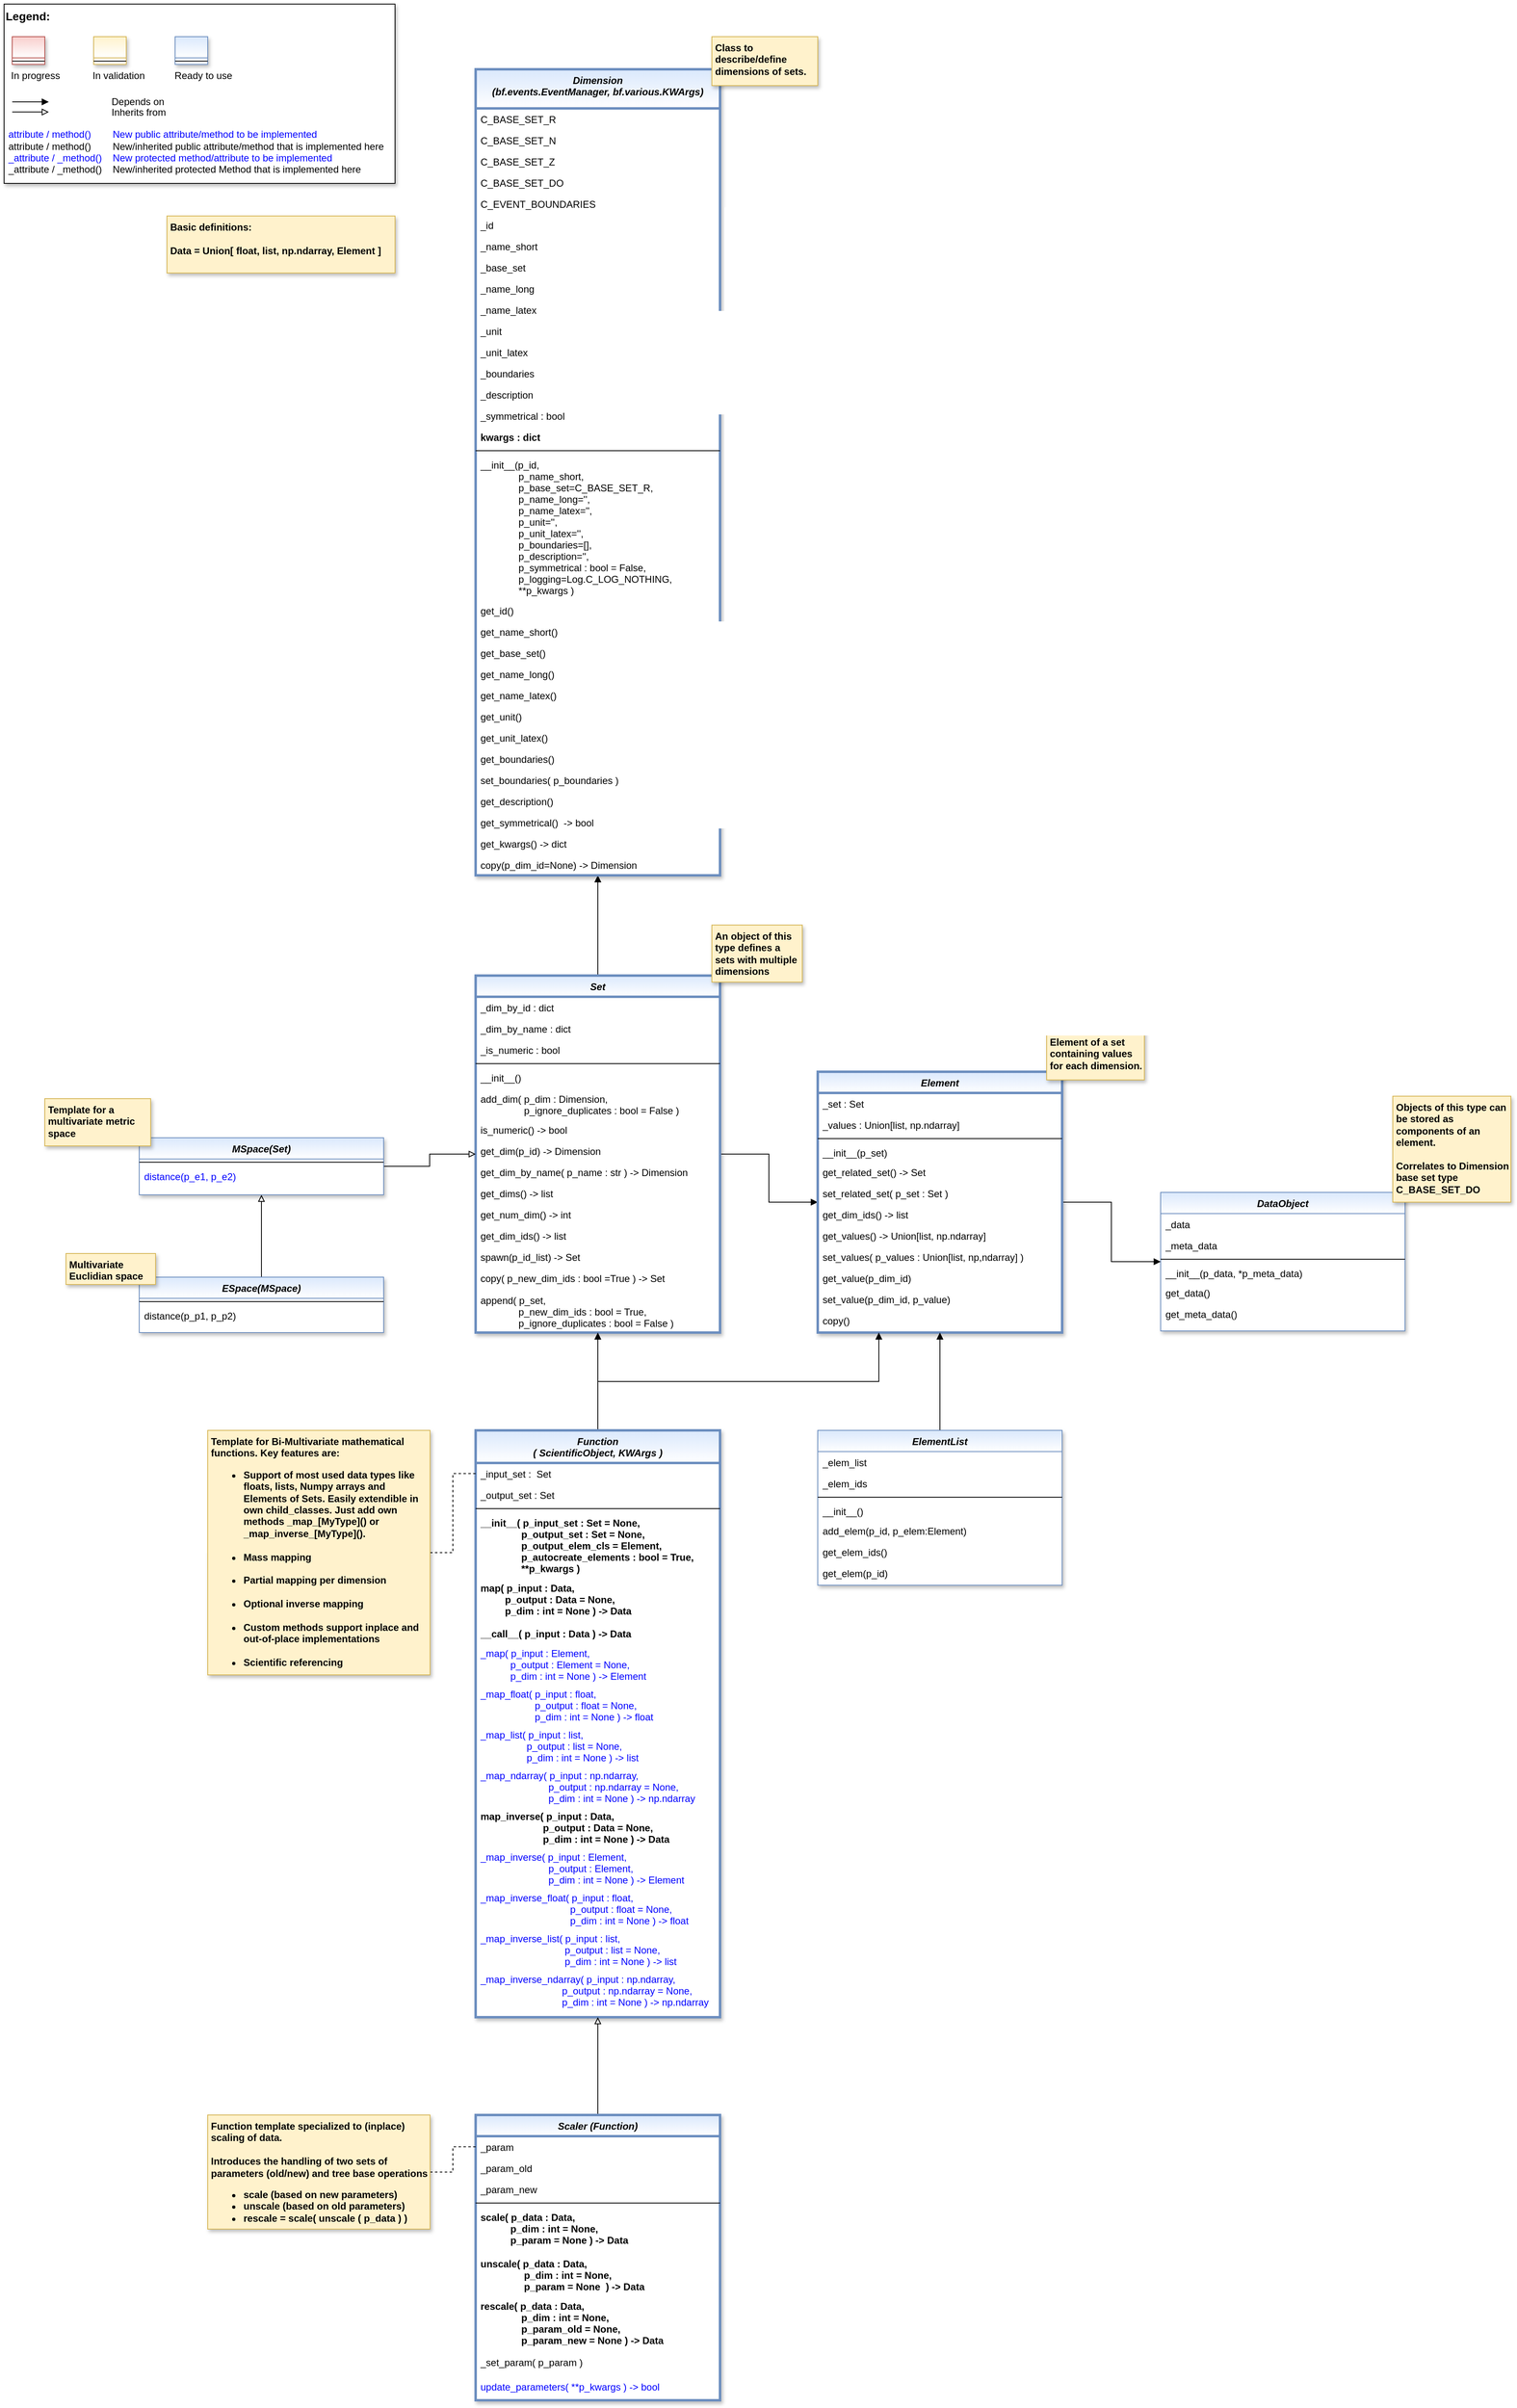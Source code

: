 <mxfile version="26.2.2">
  <diagram id="C5RBs43oDa-KdzZeNtuy" name="Page-1">
    <mxGraphModel dx="2878" dy="5914" grid="1" gridSize="10" guides="1" tooltips="1" connect="1" arrows="1" fold="1" page="1" pageScale="1" pageWidth="1654" pageHeight="2336" math="0" shadow="0">
      <root>
        <mxCell id="WIyWlLk6GJQsqaUBKTNV-0" />
        <mxCell id="WIyWlLk6GJQsqaUBKTNV-1" parent="WIyWlLk6GJQsqaUBKTNV-0" />
        <mxCell id="z0QvJ6B_BdvuQfe3Sqzu-27" style="edgeStyle=orthogonalEdgeStyle;rounded=0;orthogonalLoop=1;jettySize=auto;html=1;entryX=0.5;entryY=1;entryDx=0;entryDy=0;endArrow=block;endFill=1;" parent="WIyWlLk6GJQsqaUBKTNV-1" source="z0QvJ6B_BdvuQfe3Sqzu-0" target="z0QvJ6B_BdvuQfe3Sqzu-7" edge="1">
          <mxGeometry relative="1" as="geometry" />
        </mxCell>
        <mxCell id="zgArxeGTixUVR4gSQhhW-4" style="edgeStyle=orthogonalEdgeStyle;rounded=0;orthogonalLoop=1;jettySize=auto;html=1;endArrow=block;endFill=1;" parent="WIyWlLk6GJQsqaUBKTNV-1" source="z0QvJ6B_BdvuQfe3Sqzu-0" target="z0QvJ6B_BdvuQfe3Sqzu-18" edge="1">
          <mxGeometry relative="1" as="geometry" />
        </mxCell>
        <mxCell id="z0QvJ6B_BdvuQfe3Sqzu-0" value="Set" style="swimlane;fontStyle=3;align=center;verticalAlign=top;childLayout=stackLayout;horizontal=1;startSize=26;horizontalStack=0;resizeParent=1;resizeLast=0;collapsible=1;marginBottom=0;rounded=0;shadow=1;strokeWidth=3;fillColor=#dae8fc;strokeColor=#6c8ebf;gradientColor=#ffffff;swimlaneFillColor=#ffffff;" parent="WIyWlLk6GJQsqaUBKTNV-1" vertex="1">
          <mxGeometry x="619" y="-3448" width="300" height="438" as="geometry">
            <mxRectangle x="230" y="140" width="160" height="26" as="alternateBounds" />
          </mxGeometry>
        </mxCell>
        <mxCell id="z0QvJ6B_BdvuQfe3Sqzu-6" value="_dim_by_id : dict" style="text;align=left;verticalAlign=top;spacingLeft=4;spacingRight=4;overflow=hidden;rotatable=0;points=[[0,0.5],[1,0.5]];portConstraint=eastwest;" parent="z0QvJ6B_BdvuQfe3Sqzu-0" vertex="1">
          <mxGeometry y="26" width="300" height="26" as="geometry" />
        </mxCell>
        <mxCell id="uN8EfFtjCuL5TaRSR3ci-2" value="_dim_by_name : dict" style="text;align=left;verticalAlign=top;spacingLeft=4;spacingRight=4;overflow=hidden;rotatable=0;points=[[0,0.5],[1,0.5]];portConstraint=eastwest;" parent="z0QvJ6B_BdvuQfe3Sqzu-0" vertex="1">
          <mxGeometry y="52" width="300" height="26" as="geometry" />
        </mxCell>
        <mxCell id="Gt15O-rarjG_9UkNpF91-0" value="_is_numeric : bool" style="text;align=left;verticalAlign=top;spacingLeft=4;spacingRight=4;overflow=hidden;rotatable=0;points=[[0,0.5],[1,0.5]];portConstraint=eastwest;" parent="z0QvJ6B_BdvuQfe3Sqzu-0" vertex="1">
          <mxGeometry y="78" width="300" height="26" as="geometry" />
        </mxCell>
        <mxCell id="z0QvJ6B_BdvuQfe3Sqzu-2" value="" style="line;html=1;strokeWidth=1;align=left;verticalAlign=middle;spacingTop=-1;spacingLeft=3;spacingRight=3;rotatable=0;labelPosition=right;points=[];portConstraint=eastwest;" parent="z0QvJ6B_BdvuQfe3Sqzu-0" vertex="1">
          <mxGeometry y="104" width="300" height="8" as="geometry" />
        </mxCell>
        <mxCell id="z0QvJ6B_BdvuQfe3Sqzu-3" value="__init__()" style="text;align=left;verticalAlign=top;spacingLeft=4;spacingRight=4;overflow=hidden;rotatable=0;points=[[0,0.5],[1,0.5]];portConstraint=eastwest;" parent="z0QvJ6B_BdvuQfe3Sqzu-0" vertex="1">
          <mxGeometry y="112" width="300" height="26" as="geometry" />
        </mxCell>
        <mxCell id="JJ_rUqsewif_ezE3_vzO-0" value="add_dim( p_dim : Dimension, &#xa;                p_ignore_duplicates : bool = False )" style="text;align=left;verticalAlign=top;spacingLeft=4;spacingRight=4;overflow=hidden;rotatable=0;points=[[0,0.5],[1,0.5]];portConstraint=eastwest;" parent="z0QvJ6B_BdvuQfe3Sqzu-0" vertex="1">
          <mxGeometry y="138" width="300" height="38" as="geometry" />
        </mxCell>
        <mxCell id="Gt15O-rarjG_9UkNpF91-1" value="is_numeric() -&gt; bool" style="text;align=left;verticalAlign=top;spacingLeft=4;spacingRight=4;overflow=hidden;rotatable=0;points=[[0,0.5],[1,0.5]];portConstraint=eastwest;" parent="z0QvJ6B_BdvuQfe3Sqzu-0" vertex="1">
          <mxGeometry y="176" width="300" height="26" as="geometry" />
        </mxCell>
        <mxCell id="z0QvJ6B_BdvuQfe3Sqzu-14" value="get_dim(p_id) -&gt; Dimension" style="text;align=left;verticalAlign=top;spacingLeft=4;spacingRight=4;overflow=hidden;rotatable=0;points=[[0,0.5],[1,0.5]];portConstraint=eastwest;" parent="z0QvJ6B_BdvuQfe3Sqzu-0" vertex="1">
          <mxGeometry y="202" width="300" height="26" as="geometry" />
        </mxCell>
        <mxCell id="sSG9imuy7N7Dx3NP-iPd-0" value="get_dim_by_name( p_name : str ) -&gt; Dimension" style="text;align=left;verticalAlign=top;spacingLeft=4;spacingRight=4;overflow=hidden;rotatable=0;points=[[0,0.5],[1,0.5]];portConstraint=eastwest;" parent="z0QvJ6B_BdvuQfe3Sqzu-0" vertex="1">
          <mxGeometry y="228" width="300" height="26" as="geometry" />
        </mxCell>
        <mxCell id="Mj1JV-RZtmcroX-jUnpH-0" value="get_dims() -&gt; list" style="text;align=left;verticalAlign=top;spacingLeft=4;spacingRight=4;overflow=hidden;rotatable=0;points=[[0,0.5],[1,0.5]];portConstraint=eastwest;" parent="z0QvJ6B_BdvuQfe3Sqzu-0" vertex="1">
          <mxGeometry y="254" width="300" height="26" as="geometry" />
        </mxCell>
        <mxCell id="JJ_rUqsewif_ezE3_vzO-3" value="get_num_dim() -&gt; int" style="text;align=left;verticalAlign=top;spacingLeft=4;spacingRight=4;overflow=hidden;rotatable=0;points=[[0,0.5],[1,0.5]];portConstraint=eastwest;" parent="z0QvJ6B_BdvuQfe3Sqzu-0" vertex="1">
          <mxGeometry y="280" width="300" height="26" as="geometry" />
        </mxCell>
        <mxCell id="JJ_rUqsewif_ezE3_vzO-4" value="get_dim_ids() -&gt; list" style="text;align=left;verticalAlign=top;spacingLeft=4;spacingRight=4;overflow=hidden;rotatable=0;points=[[0,0.5],[1,0.5]];portConstraint=eastwest;" parent="z0QvJ6B_BdvuQfe3Sqzu-0" vertex="1">
          <mxGeometry y="306" width="300" height="26" as="geometry" />
        </mxCell>
        <mxCell id="cZUp3cC0okZDEyfRNPF--0" value="spawn(p_id_list) -&gt; Set" style="text;align=left;verticalAlign=top;spacingLeft=4;spacingRight=4;overflow=hidden;rotatable=0;points=[[0,0.5],[1,0.5]];portConstraint=eastwest;" parent="z0QvJ6B_BdvuQfe3Sqzu-0" vertex="1">
          <mxGeometry y="332" width="300" height="26" as="geometry" />
        </mxCell>
        <mxCell id="6mHiYSPGPpJCX1_BwG6h-1" value="copy( p_new_dim_ids : bool =True ) -&gt; Set" style="text;align=left;verticalAlign=top;spacingLeft=4;spacingRight=4;overflow=hidden;rotatable=0;points=[[0,0.5],[1,0.5]];portConstraint=eastwest;" parent="z0QvJ6B_BdvuQfe3Sqzu-0" vertex="1">
          <mxGeometry y="358" width="300" height="27" as="geometry" />
        </mxCell>
        <mxCell id="6mHiYSPGPpJCX1_BwG6h-2" value="append( p_set,&#xa;              p_new_dim_ids : bool = True,&#xa;              p_ignore_duplicates : bool = False )" style="text;align=left;verticalAlign=top;spacingLeft=4;spacingRight=4;overflow=hidden;rotatable=0;points=[[0,0.5],[1,0.5]];portConstraint=eastwest;" parent="z0QvJ6B_BdvuQfe3Sqzu-0" vertex="1">
          <mxGeometry y="385" width="300" height="53" as="geometry" />
        </mxCell>
        <mxCell id="z0QvJ6B_BdvuQfe3Sqzu-7" value="Dimension &#xa;(bf.events.EventManager, bf.various.KWArgs)" style="swimlane;fontStyle=3;align=center;verticalAlign=top;childLayout=stackLayout;horizontal=1;startSize=48;horizontalStack=0;resizeParent=1;resizeLast=0;collapsible=1;marginBottom=0;rounded=0;shadow=1;strokeWidth=3;fillColor=#dae8fc;strokeColor=#6c8ebf;glass=0;gradientColor=#ffffff;swimlaneFillColor=#ffffff;" parent="WIyWlLk6GJQsqaUBKTNV-1" vertex="1">
          <mxGeometry x="619" y="-4560" width="300" height="989" as="geometry">
            <mxRectangle x="230" y="140" width="160" height="26" as="alternateBounds" />
          </mxGeometry>
        </mxCell>
        <mxCell id="kTi69hGnTjCRwbu23e1O-1" value="C_BASE_SET_R" style="text;align=left;verticalAlign=top;spacingLeft=4;spacingRight=4;overflow=hidden;rotatable=0;points=[[0,0.5],[1,0.5]];portConstraint=eastwest;" parent="z0QvJ6B_BdvuQfe3Sqzu-7" vertex="1">
          <mxGeometry y="48" width="300" height="26" as="geometry" />
        </mxCell>
        <mxCell id="kTi69hGnTjCRwbu23e1O-2" value="C_BASE_SET_N" style="text;align=left;verticalAlign=top;spacingLeft=4;spacingRight=4;overflow=hidden;rotatable=0;points=[[0,0.5],[1,0.5]];portConstraint=eastwest;" parent="z0QvJ6B_BdvuQfe3Sqzu-7" vertex="1">
          <mxGeometry y="74" width="300" height="26" as="geometry" />
        </mxCell>
        <mxCell id="kTi69hGnTjCRwbu23e1O-3" value="C_BASE_SET_Z" style="text;align=left;verticalAlign=top;spacingLeft=4;spacingRight=4;overflow=hidden;rotatable=0;points=[[0,0.5],[1,0.5]];portConstraint=eastwest;" parent="z0QvJ6B_BdvuQfe3Sqzu-7" vertex="1">
          <mxGeometry y="100" width="300" height="26" as="geometry" />
        </mxCell>
        <mxCell id="ruhi2UbvjiBjApWjwDuS-13" value="C_BASE_SET_DO" style="text;align=left;verticalAlign=top;spacingLeft=4;spacingRight=4;overflow=hidden;rotatable=0;points=[[0,0.5],[1,0.5]];portConstraint=eastwest;" parent="z0QvJ6B_BdvuQfe3Sqzu-7" vertex="1">
          <mxGeometry y="126" width="300" height="26" as="geometry" />
        </mxCell>
        <mxCell id="HvVb7Rf_Gvkf31K8DJT0-0" value="C_EVENT_BOUNDARIES" style="text;align=left;verticalAlign=top;spacingLeft=4;spacingRight=4;overflow=hidden;rotatable=0;points=[[0,0.5],[1,0.5]];portConstraint=eastwest;" parent="z0QvJ6B_BdvuQfe3Sqzu-7" vertex="1">
          <mxGeometry y="152" width="300" height="26" as="geometry" />
        </mxCell>
        <mxCell id="z0QvJ6B_BdvuQfe3Sqzu-9" value="_id" style="text;align=left;verticalAlign=top;spacingLeft=4;spacingRight=4;overflow=hidden;rotatable=0;points=[[0,0.5],[1,0.5]];portConstraint=eastwest;" parent="z0QvJ6B_BdvuQfe3Sqzu-7" vertex="1">
          <mxGeometry y="178" width="300" height="26" as="geometry" />
        </mxCell>
        <mxCell id="uN8EfFtjCuL5TaRSR3ci-0" value="_name_short" style="text;align=left;verticalAlign=top;spacingLeft=4;spacingRight=4;overflow=hidden;rotatable=0;points=[[0,0.5],[1,0.5]];portConstraint=eastwest;" parent="z0QvJ6B_BdvuQfe3Sqzu-7" vertex="1">
          <mxGeometry y="204" width="300" height="26" as="geometry" />
        </mxCell>
        <mxCell id="kTi69hGnTjCRwbu23e1O-0" value="_base_set" style="text;align=left;verticalAlign=top;spacingLeft=4;spacingRight=4;overflow=hidden;rotatable=0;points=[[0,0.5],[1,0.5]];portConstraint=eastwest;" parent="z0QvJ6B_BdvuQfe3Sqzu-7" vertex="1">
          <mxGeometry y="230" width="300" height="26" as="geometry" />
        </mxCell>
        <mxCell id="z0QvJ6B_BdvuQfe3Sqzu-26" value="_name_long" style="text;align=left;verticalAlign=top;spacingLeft=4;spacingRight=4;overflow=hidden;rotatable=0;points=[[0,0.5],[1,0.5]];portConstraint=eastwest;" parent="z0QvJ6B_BdvuQfe3Sqzu-7" vertex="1">
          <mxGeometry y="256" width="300" height="26" as="geometry" />
        </mxCell>
        <mxCell id="cuDMrPCPmfUlKYEOiEVq-0" value="_name_latex" style="text;align=left;verticalAlign=top;spacingLeft=4;spacingRight=4;overflow=hidden;rotatable=0;points=[[0,0.5],[1,0.5]];portConstraint=eastwest;" parent="z0QvJ6B_BdvuQfe3Sqzu-7" vertex="1">
          <mxGeometry y="282" width="300" height="26" as="geometry" />
        </mxCell>
        <mxCell id="z0QvJ6B_BdvuQfe3Sqzu-15" value="_unit" style="text;align=left;verticalAlign=top;spacingLeft=4;spacingRight=4;overflow=hidden;rotatable=0;points=[[0,0.5],[1,0.5]];portConstraint=eastwest;" parent="z0QvJ6B_BdvuQfe3Sqzu-7" vertex="1">
          <mxGeometry y="308" width="300" height="26" as="geometry" />
        </mxCell>
        <mxCell id="cuDMrPCPmfUlKYEOiEVq-1" value="_unit_latex" style="text;align=left;verticalAlign=top;spacingLeft=4;spacingRight=4;overflow=hidden;rotatable=0;points=[[0,0.5],[1,0.5]];portConstraint=eastwest;" parent="z0QvJ6B_BdvuQfe3Sqzu-7" vertex="1">
          <mxGeometry y="334" width="300" height="26" as="geometry" />
        </mxCell>
        <mxCell id="z0QvJ6B_BdvuQfe3Sqzu-16" value="_boundaries" style="text;align=left;verticalAlign=top;spacingLeft=4;spacingRight=4;overflow=hidden;rotatable=0;points=[[0,0.5],[1,0.5]];portConstraint=eastwest;" parent="z0QvJ6B_BdvuQfe3Sqzu-7" vertex="1">
          <mxGeometry y="360" width="300" height="26" as="geometry" />
        </mxCell>
        <mxCell id="viaZzB5cQswOMXyMnd8S-0" value="_description" style="text;align=left;verticalAlign=top;spacingLeft=4;spacingRight=4;overflow=hidden;rotatable=0;points=[[0,0.5],[1,0.5]];portConstraint=eastwest;" parent="z0QvJ6B_BdvuQfe3Sqzu-7" vertex="1">
          <mxGeometry y="386" width="300" height="26" as="geometry" />
        </mxCell>
        <mxCell id="c7YHfHt2L93p99jxzL-i-0" value="_symmetrical : bool" style="text;align=left;verticalAlign=top;spacingLeft=4;spacingRight=4;overflow=hidden;rotatable=0;points=[[0,0.5],[1,0.5]];portConstraint=eastwest;" parent="z0QvJ6B_BdvuQfe3Sqzu-7" vertex="1">
          <mxGeometry y="412" width="300" height="26" as="geometry" />
        </mxCell>
        <mxCell id="1iIg1lf3f3arfOh6SWw4-1" value="kwargs : dict" style="text;align=left;verticalAlign=top;spacingLeft=4;spacingRight=4;overflow=hidden;rotatable=0;points=[[0,0.5],[1,0.5]];portConstraint=eastwest;fontStyle=1" parent="z0QvJ6B_BdvuQfe3Sqzu-7" vertex="1">
          <mxGeometry y="438" width="300" height="26" as="geometry" />
        </mxCell>
        <mxCell id="z0QvJ6B_BdvuQfe3Sqzu-10" value="" style="line;html=1;strokeWidth=1;align=left;verticalAlign=middle;spacingTop=-1;spacingLeft=3;spacingRight=3;rotatable=0;labelPosition=right;points=[];portConstraint=eastwest;" parent="z0QvJ6B_BdvuQfe3Sqzu-7" vertex="1">
          <mxGeometry y="464" width="300" height="8" as="geometry" />
        </mxCell>
        <mxCell id="z0QvJ6B_BdvuQfe3Sqzu-11" value="__init__(p_id, &#xa;              p_name_short, &#xa;              p_base_set=C_BASE_SET_R,&#xa;              p_name_long=&#39;&#39;, &#xa;              p_name_latex=&#39;&#39;, &#xa;              p_unit=&#39;&#39;, &#xa;              p_unit_latex=&#39;&#39;, &#xa;              p_boundaries=[], &#xa;              p_description=&#39;&#39;,&#xa;              p_symmetrical : bool = False,&#xa;              p_logging=Log.C_LOG_NOTHING,&#xa;              **p_kwargs )" style="text;align=left;verticalAlign=top;spacingLeft=4;spacingRight=4;overflow=hidden;rotatable=0;points=[[0,0.5],[1,0.5]];portConstraint=eastwest;" parent="z0QvJ6B_BdvuQfe3Sqzu-7" vertex="1">
          <mxGeometry y="472" width="300" height="179" as="geometry" />
        </mxCell>
        <mxCell id="uN8EfFtjCuL5TaRSR3ci-6" value="get_id()" style="text;align=left;verticalAlign=top;spacingLeft=4;spacingRight=4;overflow=hidden;rotatable=0;points=[[0,0.5],[1,0.5]];portConstraint=eastwest;" parent="z0QvJ6B_BdvuQfe3Sqzu-7" vertex="1">
          <mxGeometry y="651" width="300" height="26" as="geometry" />
        </mxCell>
        <mxCell id="J-QqGGnJOPUjVu77Mp3g-0" value="get_name_short()" style="text;align=left;verticalAlign=top;spacingLeft=4;spacingRight=4;overflow=hidden;rotatable=0;points=[[0,0.5],[1,0.5]];portConstraint=eastwest;" parent="z0QvJ6B_BdvuQfe3Sqzu-7" vertex="1">
          <mxGeometry y="677" width="300" height="26" as="geometry" />
        </mxCell>
        <mxCell id="kTi69hGnTjCRwbu23e1O-4" value="get_base_set()" style="text;align=left;verticalAlign=top;spacingLeft=4;spacingRight=4;overflow=hidden;rotatable=0;points=[[0,0.5],[1,0.5]];portConstraint=eastwest;" parent="z0QvJ6B_BdvuQfe3Sqzu-7" vertex="1">
          <mxGeometry y="703" width="300" height="26" as="geometry" />
        </mxCell>
        <mxCell id="J-QqGGnJOPUjVu77Mp3g-1" value="get_name_long()" style="text;align=left;verticalAlign=top;spacingLeft=4;spacingRight=4;overflow=hidden;rotatable=0;points=[[0,0.5],[1,0.5]];portConstraint=eastwest;" parent="z0QvJ6B_BdvuQfe3Sqzu-7" vertex="1">
          <mxGeometry y="729" width="300" height="26" as="geometry" />
        </mxCell>
        <mxCell id="cuDMrPCPmfUlKYEOiEVq-2" value="get_name_latex()" style="text;align=left;verticalAlign=top;spacingLeft=4;spacingRight=4;overflow=hidden;rotatable=0;points=[[0,0.5],[1,0.5]];portConstraint=eastwest;" parent="z0QvJ6B_BdvuQfe3Sqzu-7" vertex="1">
          <mxGeometry y="755" width="300" height="26" as="geometry" />
        </mxCell>
        <mxCell id="cuDMrPCPmfUlKYEOiEVq-3" value="get_unit()" style="text;align=left;verticalAlign=top;spacingLeft=4;spacingRight=4;overflow=hidden;rotatable=0;points=[[0,0.5],[1,0.5]];portConstraint=eastwest;" parent="z0QvJ6B_BdvuQfe3Sqzu-7" vertex="1">
          <mxGeometry y="781" width="300" height="26" as="geometry" />
        </mxCell>
        <mxCell id="J-QqGGnJOPUjVu77Mp3g-2" value="get_unit_latex()" style="text;align=left;verticalAlign=top;spacingLeft=4;spacingRight=4;overflow=hidden;rotatable=0;points=[[0,0.5],[1,0.5]];portConstraint=eastwest;" parent="z0QvJ6B_BdvuQfe3Sqzu-7" vertex="1">
          <mxGeometry y="807" width="300" height="26" as="geometry" />
        </mxCell>
        <mxCell id="J-QqGGnJOPUjVu77Mp3g-3" value="get_boundaries()" style="text;align=left;verticalAlign=top;spacingLeft=4;spacingRight=4;overflow=hidden;rotatable=0;points=[[0,0.5],[1,0.5]];portConstraint=eastwest;" parent="z0QvJ6B_BdvuQfe3Sqzu-7" vertex="1">
          <mxGeometry y="833" width="300" height="26" as="geometry" />
        </mxCell>
        <mxCell id="HvVb7Rf_Gvkf31K8DJT0-1" value="set_boundaries( p_boundaries )" style="text;align=left;verticalAlign=top;spacingLeft=4;spacingRight=4;overflow=hidden;rotatable=0;points=[[0,0.5],[1,0.5]];portConstraint=eastwest;" parent="z0QvJ6B_BdvuQfe3Sqzu-7" vertex="1">
          <mxGeometry y="859" width="300" height="26" as="geometry" />
        </mxCell>
        <mxCell id="viaZzB5cQswOMXyMnd8S-1" value="get_description()" style="text;align=left;verticalAlign=top;spacingLeft=4;spacingRight=4;overflow=hidden;rotatable=0;points=[[0,0.5],[1,0.5]];portConstraint=eastwest;" parent="z0QvJ6B_BdvuQfe3Sqzu-7" vertex="1">
          <mxGeometry y="885" width="300" height="26" as="geometry" />
        </mxCell>
        <mxCell id="c7YHfHt2L93p99jxzL-i-1" value="get_symmetrical()  -&gt; bool" style="text;align=left;verticalAlign=top;spacingLeft=4;spacingRight=4;overflow=hidden;rotatable=0;points=[[0,0.5],[1,0.5]];portConstraint=eastwest;" parent="z0QvJ6B_BdvuQfe3Sqzu-7" vertex="1">
          <mxGeometry y="911" width="300" height="26" as="geometry" />
        </mxCell>
        <mxCell id="1iIg1lf3f3arfOh6SWw4-0" value="get_kwargs() -&gt; dict" style="text;align=left;verticalAlign=top;spacingLeft=4;spacingRight=4;overflow=hidden;rotatable=0;points=[[0,0.5],[1,0.5]];portConstraint=eastwest;" parent="z0QvJ6B_BdvuQfe3Sqzu-7" vertex="1">
          <mxGeometry y="937" width="300" height="26" as="geometry" />
        </mxCell>
        <mxCell id="6mHiYSPGPpJCX1_BwG6h-0" value="copy(p_dim_id=None) -&gt; Dimension" style="text;align=left;verticalAlign=top;spacingLeft=4;spacingRight=4;overflow=hidden;rotatable=0;points=[[0,0.5],[1,0.5]];portConstraint=eastwest;" parent="z0QvJ6B_BdvuQfe3Sqzu-7" vertex="1">
          <mxGeometry y="963" width="300" height="26" as="geometry" />
        </mxCell>
        <mxCell id="J-QqGGnJOPUjVu77Mp3g-12" style="edgeStyle=orthogonalEdgeStyle;rounded=0;orthogonalLoop=1;jettySize=auto;html=1;endArrow=block;endFill=0;" parent="WIyWlLk6GJQsqaUBKTNV-1" source="J-QqGGnJOPUjVu77Mp3g-4" target="z0QvJ6B_BdvuQfe3Sqzu-0" edge="1">
          <mxGeometry relative="1" as="geometry">
            <mxPoint x="789" y="-3018" as="targetPoint" />
          </mxGeometry>
        </mxCell>
        <mxCell id="ruhi2UbvjiBjApWjwDuS-0" value="DataObject" style="swimlane;fontStyle=3;align=center;verticalAlign=top;childLayout=stackLayout;horizontal=1;startSize=26;horizontalStack=0;resizeParent=1;resizeLast=0;collapsible=1;marginBottom=0;rounded=0;shadow=1;strokeWidth=1;fillColor=#dae8fc;strokeColor=#6c8ebf;gradientColor=#ffffff;swimlaneFillColor=#ffffff;" parent="WIyWlLk6GJQsqaUBKTNV-1" vertex="1">
          <mxGeometry x="1460" y="-3182" width="300" height="170" as="geometry">
            <mxRectangle x="230" y="140" width="160" height="26" as="alternateBounds" />
          </mxGeometry>
        </mxCell>
        <mxCell id="ruhi2UbvjiBjApWjwDuS-1" value="_data" style="text;align=left;verticalAlign=top;spacingLeft=4;spacingRight=4;overflow=hidden;rotatable=0;points=[[0,0.5],[1,0.5]];portConstraint=eastwest;" parent="ruhi2UbvjiBjApWjwDuS-0" vertex="1">
          <mxGeometry y="26" width="300" height="26" as="geometry" />
        </mxCell>
        <mxCell id="ruhi2UbvjiBjApWjwDuS-2" value="_meta_data" style="text;align=left;verticalAlign=top;spacingLeft=4;spacingRight=4;overflow=hidden;rotatable=0;points=[[0,0.5],[1,0.5]];portConstraint=eastwest;" parent="ruhi2UbvjiBjApWjwDuS-0" vertex="1">
          <mxGeometry y="52" width="300" height="26" as="geometry" />
        </mxCell>
        <mxCell id="ruhi2UbvjiBjApWjwDuS-3" value="" style="line;html=1;strokeWidth=1;align=left;verticalAlign=middle;spacingTop=-1;spacingLeft=3;spacingRight=3;rotatable=0;labelPosition=right;points=[];portConstraint=eastwest;" parent="ruhi2UbvjiBjApWjwDuS-0" vertex="1">
          <mxGeometry y="78" width="300" height="8" as="geometry" />
        </mxCell>
        <mxCell id="ruhi2UbvjiBjApWjwDuS-4" value="__init__(p_data, *p_meta_data)" style="text;align=left;verticalAlign=top;spacingLeft=4;spacingRight=4;overflow=hidden;rotatable=0;points=[[0,0.5],[1,0.5]];portConstraint=eastwest;" parent="ruhi2UbvjiBjApWjwDuS-0" vertex="1">
          <mxGeometry y="86" width="300" height="24" as="geometry" />
        </mxCell>
        <mxCell id="ruhi2UbvjiBjApWjwDuS-5" value="get_data()" style="text;align=left;verticalAlign=top;spacingLeft=4;spacingRight=4;overflow=hidden;rotatable=0;points=[[0,0.5],[1,0.5]];portConstraint=eastwest;" parent="ruhi2UbvjiBjApWjwDuS-0" vertex="1">
          <mxGeometry y="110" width="300" height="26" as="geometry" />
        </mxCell>
        <mxCell id="ruhi2UbvjiBjApWjwDuS-6" value="get_meta_data()" style="text;align=left;verticalAlign=top;spacingLeft=4;spacingRight=4;overflow=hidden;rotatable=0;points=[[0,0.5],[1,0.5]];portConstraint=eastwest;" parent="ruhi2UbvjiBjApWjwDuS-0" vertex="1">
          <mxGeometry y="136" width="300" height="26" as="geometry" />
        </mxCell>
        <mxCell id="HHrvhmsQsyEggMaAUGNa-10" value="" style="group" parent="WIyWlLk6GJQsqaUBKTNV-1" vertex="1" connectable="0">
          <mxGeometry x="40" y="-4640" width="480" height="330" as="geometry" />
        </mxCell>
        <mxCell id="HHrvhmsQsyEggMaAUGNa-11" value="&lt;font color=&quot;#000000&quot; size=&quot;1&quot;&gt;&lt;b style=&quot;font-size: 14px&quot;&gt;Legend:&lt;br&gt;&lt;/b&gt;&lt;/font&gt;&lt;br&gt;&lt;br&gt;&lt;br&gt;&lt;font color=&quot;#0000ff&quot; style=&quot;font-size: 6px&quot;&gt;&lt;br&gt;&lt;/font&gt;&lt;span style=&quot;color: rgb(0 , 0 , 0)&quot;&gt;&lt;font style=&quot;font-size: 4px&quot;&gt;&amp;nbsp; &amp;nbsp;&lt;/font&gt;&amp;nbsp;In progress&amp;nbsp; &amp;nbsp; &amp;nbsp; &amp;nbsp; &amp;nbsp; &amp;nbsp; In validation&amp;nbsp; &amp;nbsp; &amp;nbsp; &amp;nbsp; &amp;nbsp; &amp;nbsp;Ready to use&lt;/span&gt;&lt;font color=&quot;#000000&quot;&gt;&amp;nbsp;&lt;br&gt;&lt;/font&gt;&lt;font color=&quot;#0000ff&quot;&gt;&lt;br&gt;&lt;br&gt;&lt;br&gt;&lt;br&gt;&amp;nbsp;attribute / method()&amp;nbsp; &amp;nbsp; &amp;nbsp; &amp;nbsp; New public attribute/method to be implemented&lt;/font&gt;&lt;br&gt;&lt;font color=&quot;#000000&quot;&gt;&amp;nbsp;&lt;/font&gt;&lt;font color=&quot;#000000&quot;&gt;attribute / method()&lt;span&gt;&#x9;&lt;/span&gt;&amp;nbsp; &amp;nbsp; &amp;nbsp; &amp;nbsp;New/inherited public attribute/method that is implemented here&lt;br&gt;&lt;/font&gt;&lt;font color=&quot;#0000ff&quot;&gt;&amp;nbsp;_attribute /&amp;nbsp;&lt;/font&gt;&lt;font color=&quot;#0000ff&quot;&gt;_method()&amp;nbsp; &amp;nbsp; New protected method/attribute to be implemented&lt;/font&gt;&lt;br&gt;&lt;font color=&quot;#000000&quot;&gt;&amp;nbsp;_attribute / _method()&amp;nbsp; &amp;nbsp; New/inherited protected Method that is implemented here&lt;br&gt;&lt;/font&gt;&lt;font color=&quot;#000000&quot;&gt;&lt;br&gt;&lt;br&gt;&lt;br&gt;&lt;br&gt;&lt;br&gt;&lt;/font&gt;" style="text;html=1;align=left;verticalAlign=top;whiteSpace=wrap;rounded=0;fontColor=#006600;strokeColor=#000000;shadow=1;fillColor=#ffffff;" parent="HHrvhmsQsyEggMaAUGNa-10" vertex="1">
          <mxGeometry width="480" height="220" as="geometry" />
        </mxCell>
        <mxCell id="HHrvhmsQsyEggMaAUGNa-12" value="Depends on" style="endArrow=block;html=1;labelPosition=right;verticalLabelPosition=middle;align=left;verticalAlign=middle;endFill=1;fontSize=12;" parent="HHrvhmsQsyEggMaAUGNa-10" edge="1">
          <mxGeometry x="-1590" y="-2180" width="50" height="50" as="geometry">
            <mxPoint x="10.0" y="120.003" as="sourcePoint" />
            <mxPoint x="54.848" y="120.003" as="targetPoint" />
            <mxPoint x="98" as="offset" />
            <Array as="points">
              <mxPoint x="30" y="120" />
            </Array>
          </mxGeometry>
        </mxCell>
        <mxCell id="HHrvhmsQsyEggMaAUGNa-13" value="Inherits from" style="endArrow=block;html=1;labelPosition=right;verticalLabelPosition=middle;align=left;verticalAlign=middle;endFill=0;fontSize=12;" parent="HHrvhmsQsyEggMaAUGNa-10" edge="1">
          <mxGeometry x="-1590" y="-2180" width="50" height="50" as="geometry">
            <mxPoint x="10.0" y="132.385" as="sourcePoint" />
            <mxPoint x="54.848" y="132.385" as="targetPoint" />
            <mxPoint x="98" y="1" as="offset" />
          </mxGeometry>
        </mxCell>
        <mxCell id="HHrvhmsQsyEggMaAUGNa-14" value="" style="swimlane;fontStyle=3;align=center;verticalAlign=top;childLayout=stackLayout;horizontal=1;startSize=26;horizontalStack=0;resizeParent=1;resizeLast=0;collapsible=1;marginBottom=0;rounded=0;shadow=1;strokeWidth=1;fillColor=#f8cecc;strokeColor=#b85450;gradientColor=#ffffff;swimlaneFillColor=#ffffff;" parent="HHrvhmsQsyEggMaAUGNa-10" vertex="1">
          <mxGeometry x="10" y="40" width="40" height="34" as="geometry">
            <mxRectangle x="230" y="140" width="160" height="26" as="alternateBounds" />
          </mxGeometry>
        </mxCell>
        <mxCell id="HHrvhmsQsyEggMaAUGNa-15" value="" style="line;html=1;strokeWidth=1;align=left;verticalAlign=middle;spacingTop=-1;spacingLeft=3;spacingRight=3;rotatable=0;labelPosition=right;points=[];portConstraint=eastwest;" parent="HHrvhmsQsyEggMaAUGNa-14" vertex="1">
          <mxGeometry y="26" width="40" height="8" as="geometry" />
        </mxCell>
        <mxCell id="HHrvhmsQsyEggMaAUGNa-16" value="" style="swimlane;fontStyle=3;align=center;verticalAlign=top;childLayout=stackLayout;horizontal=1;startSize=26;horizontalStack=0;resizeParent=1;resizeLast=0;collapsible=1;marginBottom=0;rounded=0;shadow=1;strokeWidth=1;fillColor=#fff2cc;strokeColor=#d6b656;gradientColor=#ffffff;swimlaneFillColor=#ffffff;" parent="HHrvhmsQsyEggMaAUGNa-10" vertex="1">
          <mxGeometry x="110" y="40" width="40" height="34" as="geometry">
            <mxRectangle x="230" y="140" width="160" height="26" as="alternateBounds" />
          </mxGeometry>
        </mxCell>
        <mxCell id="HHrvhmsQsyEggMaAUGNa-17" value="" style="line;html=1;strokeWidth=1;align=left;verticalAlign=middle;spacingTop=-1;spacingLeft=3;spacingRight=3;rotatable=0;labelPosition=right;points=[];portConstraint=eastwest;" parent="HHrvhmsQsyEggMaAUGNa-16" vertex="1">
          <mxGeometry y="26" width="40" height="8" as="geometry" />
        </mxCell>
        <mxCell id="HHrvhmsQsyEggMaAUGNa-18" value="" style="swimlane;fontStyle=3;align=center;verticalAlign=top;childLayout=stackLayout;horizontal=1;startSize=26;horizontalStack=0;resizeParent=1;resizeLast=0;collapsible=1;marginBottom=0;rounded=0;shadow=1;strokeWidth=1;fillColor=#dae8fc;strokeColor=#6c8ebf;gradientColor=#ffffff;swimlaneFillColor=#ffffff;" parent="HHrvhmsQsyEggMaAUGNa-10" vertex="1">
          <mxGeometry x="210" y="40" width="40" height="34" as="geometry">
            <mxRectangle x="230" y="140" width="160" height="26" as="alternateBounds" />
          </mxGeometry>
        </mxCell>
        <mxCell id="HHrvhmsQsyEggMaAUGNa-19" value="" style="line;html=1;strokeWidth=1;align=left;verticalAlign=middle;spacingTop=-1;spacingLeft=3;spacingRight=3;rotatable=0;labelPosition=right;points=[];portConstraint=eastwest;" parent="HHrvhmsQsyEggMaAUGNa-18" vertex="1">
          <mxGeometry y="26" width="40" height="8" as="geometry" />
        </mxCell>
        <mxCell id="zgArxeGTixUVR4gSQhhW-0" value="Basic definitions:&lt;div&gt;&lt;br&gt;&lt;/div&gt;&lt;div&gt;Data = Union[ float, list, np.ndarray, Element ]&lt;/div&gt;" style="rounded=0;whiteSpace=wrap;html=1;fillColor=#fff2cc;strokeColor=#d6b656;gradientColor=none;shadow=1;fontStyle=1;align=left;verticalAlign=top;spacingLeft=2;" parent="HHrvhmsQsyEggMaAUGNa-10" vertex="1">
          <mxGeometry x="200" y="260" width="280" height="70" as="geometry" />
        </mxCell>
        <mxCell id="zgArxeGTixUVR4gSQhhW-5" style="edgeStyle=orthogonalEdgeStyle;rounded=0;orthogonalLoop=1;jettySize=auto;html=1;endArrow=block;endFill=1;" parent="WIyWlLk6GJQsqaUBKTNV-1" source="z0QvJ6B_BdvuQfe3Sqzu-18" target="ruhi2UbvjiBjApWjwDuS-0" edge="1">
          <mxGeometry relative="1" as="geometry" />
        </mxCell>
        <mxCell id="z0QvJ6B_BdvuQfe3Sqzu-18" value="Element" style="swimlane;fontStyle=3;align=center;verticalAlign=top;childLayout=stackLayout;horizontal=1;startSize=26;horizontalStack=0;resizeParent=1;resizeLast=0;collapsible=1;marginBottom=0;rounded=0;shadow=1;strokeWidth=3;fillColor=#dae8fc;strokeColor=#6c8ebf;gradientColor=#ffffff;swimlaneFillColor=#ffffff;" parent="WIyWlLk6GJQsqaUBKTNV-1" vertex="1">
          <mxGeometry x="1039" y="-3330" width="300" height="320" as="geometry">
            <mxRectangle x="230" y="140" width="160" height="26" as="alternateBounds" />
          </mxGeometry>
        </mxCell>
        <mxCell id="viaZzB5cQswOMXyMnd8S-2" value="_set : Set" style="text;align=left;verticalAlign=top;spacingLeft=4;spacingRight=4;overflow=hidden;rotatable=0;points=[[0,0.5],[1,0.5]];portConstraint=eastwest;" parent="z0QvJ6B_BdvuQfe3Sqzu-18" vertex="1">
          <mxGeometry y="26" width="300" height="26" as="geometry" />
        </mxCell>
        <mxCell id="z0QvJ6B_BdvuQfe3Sqzu-19" value="_values : Union[list, np.ndarray]" style="text;align=left;verticalAlign=top;spacingLeft=4;spacingRight=4;overflow=hidden;rotatable=0;points=[[0,0.5],[1,0.5]];portConstraint=eastwest;" parent="z0QvJ6B_BdvuQfe3Sqzu-18" vertex="1">
          <mxGeometry y="52" width="300" height="26" as="geometry" />
        </mxCell>
        <mxCell id="z0QvJ6B_BdvuQfe3Sqzu-22" value="" style="line;html=1;strokeWidth=1;align=left;verticalAlign=middle;spacingTop=-1;spacingLeft=3;spacingRight=3;rotatable=0;labelPosition=right;points=[];portConstraint=eastwest;" parent="z0QvJ6B_BdvuQfe3Sqzu-18" vertex="1">
          <mxGeometry y="78" width="300" height="8" as="geometry" />
        </mxCell>
        <mxCell id="z0QvJ6B_BdvuQfe3Sqzu-23" value="__init__(p_set)" style="text;align=left;verticalAlign=top;spacingLeft=4;spacingRight=4;overflow=hidden;rotatable=0;points=[[0,0.5],[1,0.5]];portConstraint=eastwest;" parent="z0QvJ6B_BdvuQfe3Sqzu-18" vertex="1">
          <mxGeometry y="86" width="300" height="24" as="geometry" />
        </mxCell>
        <mxCell id="JJ_rUqsewif_ezE3_vzO-5" value="get_related_set() -&gt; Set" style="text;align=left;verticalAlign=top;spacingLeft=4;spacingRight=4;overflow=hidden;rotatable=0;points=[[0,0.5],[1,0.5]];portConstraint=eastwest;" parent="z0QvJ6B_BdvuQfe3Sqzu-18" vertex="1">
          <mxGeometry y="110" width="300" height="26" as="geometry" />
        </mxCell>
        <mxCell id="uQLmN9-1YgB3AkW1_RXo-0" value="set_related_set( p_set : Set )" style="text;align=left;verticalAlign=top;spacingLeft=4;spacingRight=4;overflow=hidden;rotatable=0;points=[[0,0.5],[1,0.5]];portConstraint=eastwest;" parent="z0QvJ6B_BdvuQfe3Sqzu-18" vertex="1">
          <mxGeometry y="136" width="300" height="26" as="geometry" />
        </mxCell>
        <mxCell id="uN8EfFtjCuL5TaRSR3ci-5" value="get_dim_ids() -&gt; list" style="text;align=left;verticalAlign=top;spacingLeft=4;spacingRight=4;overflow=hidden;rotatable=0;points=[[0,0.5],[1,0.5]];portConstraint=eastwest;" parent="z0QvJ6B_BdvuQfe3Sqzu-18" vertex="1">
          <mxGeometry y="162" width="300" height="26" as="geometry" />
        </mxCell>
        <mxCell id="z0QvJ6B_BdvuQfe3Sqzu-25" value="get_values() -&gt; Union[list, np.ndarray]" style="text;align=left;verticalAlign=top;spacingLeft=4;spacingRight=4;overflow=hidden;rotatable=0;points=[[0,0.5],[1,0.5]];portConstraint=eastwest;" parent="z0QvJ6B_BdvuQfe3Sqzu-18" vertex="1">
          <mxGeometry y="188" width="300" height="26" as="geometry" />
        </mxCell>
        <mxCell id="z0QvJ6B_BdvuQfe3Sqzu-24" value="set_values( p_values : Union[list, np,ndarray] )" style="text;align=left;verticalAlign=top;spacingLeft=4;spacingRight=4;overflow=hidden;rotatable=0;points=[[0,0.5],[1,0.5]];portConstraint=eastwest;" parent="z0QvJ6B_BdvuQfe3Sqzu-18" vertex="1">
          <mxGeometry y="214" width="300" height="26" as="geometry" />
        </mxCell>
        <mxCell id="uN8EfFtjCuL5TaRSR3ci-3" value="get_value(p_dim_id)" style="text;align=left;verticalAlign=top;spacingLeft=4;spacingRight=4;overflow=hidden;rotatable=0;points=[[0,0.5],[1,0.5]];portConstraint=eastwest;" parent="z0QvJ6B_BdvuQfe3Sqzu-18" vertex="1">
          <mxGeometry y="240" width="300" height="26" as="geometry" />
        </mxCell>
        <mxCell id="uN8EfFtjCuL5TaRSR3ci-4" value="set_value(p_dim_id, p_value)" style="text;align=left;verticalAlign=top;spacingLeft=4;spacingRight=4;overflow=hidden;rotatable=0;points=[[0,0.5],[1,0.5]];portConstraint=eastwest;" parent="z0QvJ6B_BdvuQfe3Sqzu-18" vertex="1">
          <mxGeometry y="266" width="300" height="26" as="geometry" />
        </mxCell>
        <mxCell id="3QcbmmoWGXjtFOoasTYU-0" value="copy()" style="text;align=left;verticalAlign=top;spacingLeft=4;spacingRight=4;overflow=hidden;rotatable=0;points=[[0,0.5],[1,0.5]];portConstraint=eastwest;" parent="z0QvJ6B_BdvuQfe3Sqzu-18" vertex="1">
          <mxGeometry y="292" width="300" height="26" as="geometry" />
        </mxCell>
        <mxCell id="J-QqGGnJOPUjVu77Mp3g-16" style="edgeStyle=orthogonalEdgeStyle;rounded=0;orthogonalLoop=1;jettySize=auto;html=1;endArrow=block;endFill=0;fontColor=#0000FF;" parent="WIyWlLk6GJQsqaUBKTNV-1" source="J-QqGGnJOPUjVu77Mp3g-13" target="J-QqGGnJOPUjVu77Mp3g-4" edge="1">
          <mxGeometry relative="1" as="geometry" />
        </mxCell>
        <mxCell id="J-QqGGnJOPUjVu77Mp3g-13" value="ESpace(MSpace)" style="swimlane;fontStyle=3;align=center;verticalAlign=top;childLayout=stackLayout;horizontal=1;startSize=26;horizontalStack=0;resizeParent=1;resizeLast=0;collapsible=1;marginBottom=0;rounded=0;shadow=1;strokeWidth=1;fillColor=#dae8fc;strokeColor=#6c8ebf;gradientColor=#ffffff;swimlaneFillColor=#ffffff;" parent="WIyWlLk6GJQsqaUBKTNV-1" vertex="1">
          <mxGeometry x="206" y="-3078" width="300" height="68" as="geometry">
            <mxRectangle x="480" y="1120" width="160" height="26" as="alternateBounds" />
          </mxGeometry>
        </mxCell>
        <mxCell id="J-QqGGnJOPUjVu77Mp3g-14" value="" style="line;html=1;strokeWidth=1;align=left;verticalAlign=middle;spacingTop=-1;spacingLeft=3;spacingRight=3;rotatable=0;labelPosition=right;points=[];portConstraint=eastwest;" parent="J-QqGGnJOPUjVu77Mp3g-13" vertex="1">
          <mxGeometry y="26" width="300" height="8" as="geometry" />
        </mxCell>
        <mxCell id="J-QqGGnJOPUjVu77Mp3g-15" value="distance(p_p1, p_p2)" style="text;align=left;verticalAlign=top;spacingLeft=4;spacingRight=4;overflow=hidden;rotatable=0;points=[[0,0.5],[1,0.5]];portConstraint=eastwest;" parent="J-QqGGnJOPUjVu77Mp3g-13" vertex="1">
          <mxGeometry y="34" width="300" height="26" as="geometry" />
        </mxCell>
        <mxCell id="J-QqGGnJOPUjVu77Mp3g-4" value="MSpace(Set)" style="swimlane;fontStyle=3;align=center;verticalAlign=top;childLayout=stackLayout;horizontal=1;startSize=26;horizontalStack=0;resizeParent=1;resizeLast=0;collapsible=1;marginBottom=0;rounded=0;shadow=1;strokeWidth=1;fillColor=#dae8fc;strokeColor=#6c8ebf;gradientColor=#ffffff;swimlaneFillColor=#ffffff;" parent="WIyWlLk6GJQsqaUBKTNV-1" vertex="1">
          <mxGeometry x="206" y="-3249" width="300" height="70" as="geometry">
            <mxRectangle x="230" y="140" width="160" height="26" as="alternateBounds" />
          </mxGeometry>
        </mxCell>
        <mxCell id="J-QqGGnJOPUjVu77Mp3g-7" value="" style="line;html=1;strokeWidth=1;align=left;verticalAlign=middle;spacingTop=-1;spacingLeft=3;spacingRight=3;rotatable=0;labelPosition=right;points=[];portConstraint=eastwest;" parent="J-QqGGnJOPUjVu77Mp3g-4" vertex="1">
          <mxGeometry y="26" width="300" height="8" as="geometry" />
        </mxCell>
        <mxCell id="J-QqGGnJOPUjVu77Mp3g-11" value="distance(p_e1, p_e2)" style="text;align=left;verticalAlign=top;spacingLeft=4;spacingRight=4;overflow=hidden;rotatable=0;points=[[0,0.5],[1,0.5]];portConstraint=eastwest;fontColor=#0000FF;" parent="J-QqGGnJOPUjVu77Mp3g-4" vertex="1">
          <mxGeometry y="34" width="300" height="26" as="geometry" />
        </mxCell>
        <mxCell id="zgArxeGTixUVR4gSQhhW-6" style="edgeStyle=orthogonalEdgeStyle;rounded=0;orthogonalLoop=1;jettySize=auto;html=1;endArrow=block;endFill=1;" parent="WIyWlLk6GJQsqaUBKTNV-1" source="YAAxjvMtmQFIqXP0Cyvb-0" target="z0QvJ6B_BdvuQfe3Sqzu-18" edge="1">
          <mxGeometry relative="1" as="geometry" />
        </mxCell>
        <mxCell id="YAAxjvMtmQFIqXP0Cyvb-0" value="ElementList" style="swimlane;fontStyle=3;align=center;verticalAlign=top;childLayout=stackLayout;horizontal=1;startSize=26;horizontalStack=0;resizeParent=1;resizeLast=0;collapsible=1;marginBottom=0;rounded=0;shadow=1;strokeWidth=1;fillColor=#dae8fc;strokeColor=#6c8ebf;gradientColor=#ffffff;swimlaneFillColor=#ffffff;" parent="WIyWlLk6GJQsqaUBKTNV-1" vertex="1">
          <mxGeometry x="1039" y="-2890" width="300" height="190" as="geometry">
            <mxRectangle x="230" y="140" width="160" height="26" as="alternateBounds" />
          </mxGeometry>
        </mxCell>
        <mxCell id="YAAxjvMtmQFIqXP0Cyvb-1" value="_elem_list" style="text;align=left;verticalAlign=top;spacingLeft=4;spacingRight=4;overflow=hidden;rotatable=0;points=[[0,0.5],[1,0.5]];portConstraint=eastwest;" parent="YAAxjvMtmQFIqXP0Cyvb-0" vertex="1">
          <mxGeometry y="26" width="300" height="26" as="geometry" />
        </mxCell>
        <mxCell id="YAAxjvMtmQFIqXP0Cyvb-11" value="_elem_ids" style="text;align=left;verticalAlign=top;spacingLeft=4;spacingRight=4;overflow=hidden;rotatable=0;points=[[0,0.5],[1,0.5]];portConstraint=eastwest;" parent="YAAxjvMtmQFIqXP0Cyvb-0" vertex="1">
          <mxGeometry y="52" width="300" height="26" as="geometry" />
        </mxCell>
        <mxCell id="YAAxjvMtmQFIqXP0Cyvb-2" value="" style="line;html=1;strokeWidth=1;align=left;verticalAlign=middle;spacingTop=-1;spacingLeft=3;spacingRight=3;rotatable=0;labelPosition=right;points=[];portConstraint=eastwest;" parent="YAAxjvMtmQFIqXP0Cyvb-0" vertex="1">
          <mxGeometry y="78" width="300" height="8" as="geometry" />
        </mxCell>
        <mxCell id="YAAxjvMtmQFIqXP0Cyvb-3" value="__init__()" style="text;align=left;verticalAlign=top;spacingLeft=4;spacingRight=4;overflow=hidden;rotatable=0;points=[[0,0.5],[1,0.5]];portConstraint=eastwest;" parent="YAAxjvMtmQFIqXP0Cyvb-0" vertex="1">
          <mxGeometry y="86" width="300" height="24" as="geometry" />
        </mxCell>
        <mxCell id="YAAxjvMtmQFIqXP0Cyvb-4" value="add_elem(p_id, p_elem:Element)" style="text;align=left;verticalAlign=top;spacingLeft=4;spacingRight=4;overflow=hidden;rotatable=0;points=[[0,0.5],[1,0.5]];portConstraint=eastwest;" parent="YAAxjvMtmQFIqXP0Cyvb-0" vertex="1">
          <mxGeometry y="110" width="300" height="26" as="geometry" />
        </mxCell>
        <mxCell id="GzDhXCSdVVma073FJ0vU-0" value="get_elem_ids()" style="text;align=left;verticalAlign=top;spacingLeft=4;spacingRight=4;overflow=hidden;rotatable=0;points=[[0,0.5],[1,0.5]];portConstraint=eastwest;" parent="YAAxjvMtmQFIqXP0Cyvb-0" vertex="1">
          <mxGeometry y="136" width="300" height="26" as="geometry" />
        </mxCell>
        <mxCell id="YAAxjvMtmQFIqXP0Cyvb-5" value="get_elem(p_id)" style="text;align=left;verticalAlign=top;spacingLeft=4;spacingRight=4;overflow=hidden;rotatable=0;points=[[0,0.5],[1,0.5]];portConstraint=eastwest;" parent="YAAxjvMtmQFIqXP0Cyvb-0" vertex="1">
          <mxGeometry y="162" width="300" height="26" as="geometry" />
        </mxCell>
        <mxCell id="sSG9imuy7N7Dx3NP-iPd-1" style="edgeStyle=orthogonalEdgeStyle;rounded=0;orthogonalLoop=1;jettySize=auto;html=1;endArrow=block;endFill=1;exitX=0.5;exitY=0;exitDx=0;exitDy=0;" parent="WIyWlLk6GJQsqaUBKTNV-1" source="2iTi9Pvyfxeb31oEl1vi-12" target="z0QvJ6B_BdvuQfe3Sqzu-0" edge="1">
          <mxGeometry relative="1" as="geometry">
            <Array as="points" />
            <mxPoint x="918" y="-2445" as="sourcePoint" />
          </mxGeometry>
        </mxCell>
        <mxCell id="3QcbmmoWGXjtFOoasTYU-1" value="&lt;span style=&quot;text-align: center;&quot;&gt;Class to describe/define dimensions of sets.&lt;/span&gt;" style="rounded=0;whiteSpace=wrap;html=1;fillColor=#fff2cc;strokeColor=#d6b656;gradientColor=none;shadow=1;fontStyle=1;align=left;verticalAlign=top;spacingLeft=2;" parent="WIyWlLk6GJQsqaUBKTNV-1" vertex="1">
          <mxGeometry x="909" y="-4600" width="130" height="60" as="geometry" />
        </mxCell>
        <mxCell id="3QcbmmoWGXjtFOoasTYU-2" value="&lt;span style=&quot;text-align: center;&quot;&gt;An object of this type defines a sets with multiple dimensions&lt;/span&gt;" style="rounded=0;whiteSpace=wrap;html=1;fillColor=#fff2cc;strokeColor=#d6b656;gradientColor=none;shadow=1;fontStyle=1;align=left;verticalAlign=top;spacingLeft=2;" parent="WIyWlLk6GJQsqaUBKTNV-1" vertex="1">
          <mxGeometry x="909" y="-3510" width="111" height="70" as="geometry" />
        </mxCell>
        <mxCell id="3QcbmmoWGXjtFOoasTYU-3" value="&lt;span style=&quot;&quot;&gt;Objects of this type can be stored as components of an element.&lt;/span&gt;&lt;br style=&quot;&quot;&gt;&lt;br style=&quot;&quot;&gt;&lt;span style=&quot;&quot;&gt;Correlates to Dimension base set type C_BASE_SET_DO&lt;/span&gt;" style="rounded=0;whiteSpace=wrap;html=1;fillColor=#fff2cc;strokeColor=#d6b656;gradientColor=none;shadow=1;fontStyle=1;align=left;verticalAlign=top;spacingLeft=2;" parent="WIyWlLk6GJQsqaUBKTNV-1" vertex="1">
          <mxGeometry x="1745" y="-3300" width="145" height="130" as="geometry" />
        </mxCell>
        <mxCell id="3QcbmmoWGXjtFOoasTYU-4" value="&lt;span style=&quot;text-align: center;&quot;&gt;Template for a multivariate metric space&lt;/span&gt;" style="rounded=0;whiteSpace=wrap;html=1;fillColor=#fff2cc;strokeColor=#d6b656;gradientColor=none;shadow=1;fontStyle=1;align=left;verticalAlign=top;spacingLeft=2;" parent="WIyWlLk6GJQsqaUBKTNV-1" vertex="1">
          <mxGeometry x="90" y="-3297" width="130" height="58" as="geometry" />
        </mxCell>
        <mxCell id="3QcbmmoWGXjtFOoasTYU-5" value="&lt;span style=&quot;text-align: center;&quot;&gt;Multivariate&lt;/span&gt;&lt;br style=&quot;text-align: center;&quot;&gt;&lt;span style=&quot;text-align: center;&quot;&gt;Euclidian space&lt;/span&gt;" style="rounded=0;whiteSpace=wrap;html=1;fillColor=#fff2cc;strokeColor=#d6b656;gradientColor=none;shadow=1;fontStyle=1;align=left;verticalAlign=top;spacingLeft=2;" parent="WIyWlLk6GJQsqaUBKTNV-1" vertex="1">
          <mxGeometry x="116" y="-3107" width="110" height="38" as="geometry" />
        </mxCell>
        <mxCell id="zgArxeGTixUVR4gSQhhW-1" style="edgeStyle=orthogonalEdgeStyle;rounded=0;orthogonalLoop=1;jettySize=auto;html=1;endArrow=block;endFill=1;exitX=0.5;exitY=0;exitDx=0;exitDy=0;entryX=0.25;entryY=1;entryDx=0;entryDy=0;" parent="WIyWlLk6GJQsqaUBKTNV-1" source="2iTi9Pvyfxeb31oEl1vi-12" target="z0QvJ6B_BdvuQfe3Sqzu-18" edge="1">
          <mxGeometry relative="1" as="geometry">
            <mxPoint x="769" y="-2710" as="sourcePoint" />
            <Array as="points">
              <mxPoint x="769" y="-2950" />
              <mxPoint x="1114" y="-2950" />
            </Array>
          </mxGeometry>
        </mxCell>
        <mxCell id="2iTi9Pvyfxeb31oEl1vi-12" value="Function&#xa;( ScientificObject, KWArgs )" style="swimlane;fontStyle=3;align=center;verticalAlign=top;childLayout=stackLayout;horizontal=1;startSize=40;horizontalStack=0;resizeParent=1;resizeLast=0;collapsible=1;marginBottom=0;rounded=0;shadow=1;strokeWidth=3;fillColor=#dae8fc;strokeColor=#6c8ebf;swimlaneFillColor=#ffffff;gradientColor=#FFFFFF;" parent="WIyWlLk6GJQsqaUBKTNV-1" vertex="1">
          <mxGeometry x="619" y="-2890" width="300" height="720" as="geometry">
            <mxRectangle x="230" y="140" width="160" height="26" as="alternateBounds" />
          </mxGeometry>
        </mxCell>
        <mxCell id="2iTi9Pvyfxeb31oEl1vi-13" value="_input_set :  Set" style="text;align=left;verticalAlign=top;spacingLeft=4;spacingRight=4;overflow=hidden;rotatable=0;points=[[0,0.5],[1,0.5]];portConstraint=eastwest;" parent="2iTi9Pvyfxeb31oEl1vi-12" vertex="1">
          <mxGeometry y="40" width="300" height="26" as="geometry" />
        </mxCell>
        <mxCell id="2iTi9Pvyfxeb31oEl1vi-14" value="_output_set : Set" style="text;align=left;verticalAlign=top;spacingLeft=4;spacingRight=4;overflow=hidden;rotatable=0;points=[[0,0.5],[1,0.5]];portConstraint=eastwest;" parent="2iTi9Pvyfxeb31oEl1vi-12" vertex="1">
          <mxGeometry y="66" width="300" height="26" as="geometry" />
        </mxCell>
        <mxCell id="2iTi9Pvyfxeb31oEl1vi-15" value="" style="line;html=1;strokeWidth=1;align=left;verticalAlign=middle;spacingTop=-1;spacingLeft=3;spacingRight=3;rotatable=0;labelPosition=right;points=[];portConstraint=eastwest;" parent="2iTi9Pvyfxeb31oEl1vi-12" vertex="1">
          <mxGeometry y="92" width="300" height="8" as="geometry" />
        </mxCell>
        <mxCell id="2iTi9Pvyfxeb31oEl1vi-16" value="__init__( p_input_set : Set = None,&#xa;               p_output_set : Set = None,&#xa;               p_output_elem_cls = Element,&#xa;               p_autocreate_elements : bool = True,&#xa;               **p_kwargs )" style="text;align=left;verticalAlign=top;spacingLeft=4;spacingRight=4;overflow=hidden;rotatable=0;points=[[0,0.5],[1,0.5]];portConstraint=eastwest;fontStyle=1" parent="2iTi9Pvyfxeb31oEl1vi-12" vertex="1">
          <mxGeometry y="100" width="300" height="80" as="geometry" />
        </mxCell>
        <mxCell id="2iTi9Pvyfxeb31oEl1vi-18" value="map( p_input : Data,&#xa;         p_output : Data = None,&#xa;         p_dim : int = None ) -&gt; Data" style="text;align=left;verticalAlign=top;spacingLeft=4;spacingRight=4;overflow=hidden;rotatable=0;points=[[0,0.5],[1,0.5]];portConstraint=eastwest;fontStyle=1" parent="2iTi9Pvyfxeb31oEl1vi-12" vertex="1">
          <mxGeometry y="180" width="300" height="56" as="geometry" />
        </mxCell>
        <mxCell id="2iTi9Pvyfxeb31oEl1vi-17" value="__call__( p_input : Data ) -&gt; Data" style="text;align=left;verticalAlign=top;spacingLeft=4;spacingRight=4;overflow=hidden;rotatable=0;points=[[0,0.5],[1,0.5]];portConstraint=eastwest;fontStyle=1" parent="2iTi9Pvyfxeb31oEl1vi-12" vertex="1">
          <mxGeometry y="236" width="300" height="24" as="geometry" />
        </mxCell>
        <mxCell id="2iTi9Pvyfxeb31oEl1vi-19" value="_map( p_input : Element, &#xa;           p_output : Element = None,&#xa;           p_dim : int = None ) -&gt; Element" style="text;align=left;verticalAlign=top;spacingLeft=4;spacingRight=4;overflow=hidden;rotatable=0;points=[[0,0.5],[1,0.5]];portConstraint=eastwest;fontColor=#0000FF;" parent="2iTi9Pvyfxeb31oEl1vi-12" vertex="1">
          <mxGeometry y="260" width="300" height="50" as="geometry" />
        </mxCell>
        <mxCell id="zgArxeGTixUVR4gSQhhW-2" value="_map_float( p_input : float,&#xa;                    p_output : float = None,&#xa;                    p_dim : int = None ) -&gt; float" style="text;align=left;verticalAlign=top;spacingLeft=4;spacingRight=4;overflow=hidden;rotatable=0;points=[[0,0.5],[1,0.5]];portConstraint=eastwest;fontColor=#0000FF;" parent="2iTi9Pvyfxeb31oEl1vi-12" vertex="1">
          <mxGeometry y="310" width="300" height="50" as="geometry" />
        </mxCell>
        <mxCell id="2iTi9Pvyfxeb31oEl1vi-23" value="_map_list( p_input : list, &#xa;                 p_output : list = None,&#xa;                 p_dim : int = None ) -&gt; list" style="text;align=left;verticalAlign=top;spacingLeft=4;spacingRight=4;overflow=hidden;rotatable=0;points=[[0,0.5],[1,0.5]];portConstraint=eastwest;fontColor=#0000FF;" parent="2iTi9Pvyfxeb31oEl1vi-12" vertex="1">
          <mxGeometry y="360" width="300" height="50" as="geometry" />
        </mxCell>
        <mxCell id="2iTi9Pvyfxeb31oEl1vi-24" value="_map_ndarray( p_input : np.ndarray, &#xa;                         p_output : np.ndarray = None,&#xa;                         p_dim : int = None ) -&gt; np.ndarray" style="text;align=left;verticalAlign=top;spacingLeft=4;spacingRight=4;overflow=hidden;rotatable=0;points=[[0,0.5],[1,0.5]];portConstraint=eastwest;fontColor=#0000FF;" parent="2iTi9Pvyfxeb31oEl1vi-12" vertex="1">
          <mxGeometry y="410" width="300" height="50" as="geometry" />
        </mxCell>
        <mxCell id="2iTi9Pvyfxeb31oEl1vi-20" value="map_inverse( p_input : Data,&#xa;                       p_output : Data = None,&#xa;                       p_dim : int = None ) -&gt; Data" style="text;align=left;verticalAlign=top;spacingLeft=4;spacingRight=4;overflow=hidden;rotatable=0;points=[[0,0.5],[1,0.5]];portConstraint=eastwest;fontStyle=1;labelBackgroundColor=default;" parent="2iTi9Pvyfxeb31oEl1vi-12" vertex="1">
          <mxGeometry y="460" width="300" height="50" as="geometry" />
        </mxCell>
        <mxCell id="2iTi9Pvyfxeb31oEl1vi-27" value="_map_inverse( p_input : Element, &#xa;                         p_output : Element,&#xa;                         p_dim : int = None ) -&gt; Element" style="text;align=left;verticalAlign=top;spacingLeft=4;spacingRight=4;overflow=hidden;rotatable=0;points=[[0,0.5],[1,0.5]];portConstraint=eastwest;fontColor=#0000FF;" parent="2iTi9Pvyfxeb31oEl1vi-12" vertex="1">
          <mxGeometry y="510" width="300" height="50" as="geometry" />
        </mxCell>
        <mxCell id="zgArxeGTixUVR4gSQhhW-12" value="_map_inverse_float( p_input : float,&#xa;                                 p_output : float = None,&#xa;                                 p_dim : int = None ) -&gt; float" style="text;align=left;verticalAlign=top;spacingLeft=4;spacingRight=4;overflow=hidden;rotatable=0;points=[[0,0.5],[1,0.5]];portConstraint=eastwest;fontColor=#0000FF;" parent="2iTi9Pvyfxeb31oEl1vi-12" vertex="1">
          <mxGeometry y="560" width="300" height="50" as="geometry" />
        </mxCell>
        <mxCell id="zgArxeGTixUVR4gSQhhW-15" value="_map_inverse_list( p_input : list, &#xa;                               p_output : list = None,&#xa;                               p_dim : int = None ) -&gt; list" style="text;align=left;verticalAlign=top;spacingLeft=4;spacingRight=4;overflow=hidden;rotatable=0;points=[[0,0.5],[1,0.5]];portConstraint=eastwest;fontColor=#0000FF;" parent="2iTi9Pvyfxeb31oEl1vi-12" vertex="1">
          <mxGeometry y="610" width="300" height="50" as="geometry" />
        </mxCell>
        <mxCell id="zgArxeGTixUVR4gSQhhW-16" value="_map_inverse_ndarray( p_input : np.ndarray, &#xa;                              p_output : np.ndarray = None,&#xa;                              p_dim : int = None ) -&gt; np.ndarray" style="text;align=left;verticalAlign=top;spacingLeft=4;spacingRight=4;overflow=hidden;rotatable=0;points=[[0,0.5],[1,0.5]];portConstraint=eastwest;fontColor=#0000FF;" parent="2iTi9Pvyfxeb31oEl1vi-12" vertex="1">
          <mxGeometry y="660" width="300" height="50" as="geometry" />
        </mxCell>
        <mxCell id="2iTi9Pvyfxeb31oEl1vi-63" style="edgeStyle=orthogonalEdgeStyle;rounded=0;orthogonalLoop=1;jettySize=auto;html=1;endArrow=block;endFill=0;entryX=0.5;entryY=1;entryDx=0;entryDy=0;" parent="WIyWlLk6GJQsqaUBKTNV-1" source="2iTi9Pvyfxeb31oEl1vi-30" target="2iTi9Pvyfxeb31oEl1vi-12" edge="1">
          <mxGeometry relative="1" as="geometry">
            <mxPoint x="769" y="-2160" as="targetPoint" />
          </mxGeometry>
        </mxCell>
        <mxCell id="2iTi9Pvyfxeb31oEl1vi-30" value="Scaler (Function)" style="swimlane;fontStyle=3;align=center;verticalAlign=top;childLayout=stackLayout;horizontal=1;startSize=26;horizontalStack=0;resizeParent=1;resizeLast=0;collapsible=1;marginBottom=0;rounded=0;shadow=1;strokeWidth=3;fillColor=#dae8fc;strokeColor=#6c8ebf;swimlaneFillColor=#ffffff;gradientColor=#FFFFFF;" parent="WIyWlLk6GJQsqaUBKTNV-1" vertex="1">
          <mxGeometry x="619" y="-2050" width="300" height="350" as="geometry">
            <mxRectangle x="230" y="140" width="160" height="26" as="alternateBounds" />
          </mxGeometry>
        </mxCell>
        <mxCell id="2iTi9Pvyfxeb31oEl1vi-47" value="_param" style="text;align=left;verticalAlign=top;spacingLeft=4;spacingRight=4;overflow=hidden;rotatable=0;points=[[0,0.5],[1,0.5]];portConstraint=eastwest;" parent="2iTi9Pvyfxeb31oEl1vi-30" vertex="1">
          <mxGeometry y="26" width="300" height="26" as="geometry" />
        </mxCell>
        <mxCell id="2iTi9Pvyfxeb31oEl1vi-48" value="_param_old" style="text;align=left;verticalAlign=top;spacingLeft=4;spacingRight=4;overflow=hidden;rotatable=0;points=[[0,0.5],[1,0.5]];portConstraint=eastwest;" parent="2iTi9Pvyfxeb31oEl1vi-30" vertex="1">
          <mxGeometry y="52" width="300" height="26" as="geometry" />
        </mxCell>
        <mxCell id="2iTi9Pvyfxeb31oEl1vi-49" value="_param_new" style="text;align=left;verticalAlign=top;spacingLeft=4;spacingRight=4;overflow=hidden;rotatable=0;points=[[0,0.5],[1,0.5]];portConstraint=eastwest;" parent="2iTi9Pvyfxeb31oEl1vi-30" vertex="1">
          <mxGeometry y="78" width="300" height="26" as="geometry" />
        </mxCell>
        <mxCell id="2iTi9Pvyfxeb31oEl1vi-33" value="" style="line;html=1;strokeWidth=1;align=left;verticalAlign=middle;spacingTop=-1;spacingLeft=3;spacingRight=3;rotatable=0;labelPosition=right;points=[];portConstraint=eastwest;" parent="2iTi9Pvyfxeb31oEl1vi-30" vertex="1">
          <mxGeometry y="104" width="300" height="8" as="geometry" />
        </mxCell>
        <mxCell id="2iTi9Pvyfxeb31oEl1vi-44" value="scale( p_data : Data, &#xa;           p_dim : int = None,&#xa;           p_param = None ) -&gt; Data" style="text;align=left;verticalAlign=top;spacingLeft=4;spacingRight=4;overflow=hidden;rotatable=0;points=[[0,0.5],[1,0.5]];portConstraint=eastwest;fontColor=default;fontStyle=1" parent="2iTi9Pvyfxeb31oEl1vi-30" vertex="1">
          <mxGeometry y="112" width="300" height="57" as="geometry" />
        </mxCell>
        <mxCell id="2iTi9Pvyfxeb31oEl1vi-45" value="unscale( p_data : Data, &#xa;                p_dim : int = None,&#xa;                p_param = None  ) -&gt; Data" style="text;align=left;verticalAlign=top;spacingLeft=4;spacingRight=4;overflow=hidden;rotatable=0;points=[[0,0.5],[1,0.5]];portConstraint=eastwest;fontColor=default;fontStyle=1" parent="2iTi9Pvyfxeb31oEl1vi-30" vertex="1">
          <mxGeometry y="169" width="300" height="52" as="geometry" />
        </mxCell>
        <mxCell id="2iTi9Pvyfxeb31oEl1vi-46" value="rescale( p_data : Data,&#xa;               p_dim : int = None,&#xa;               p_param_old = None,&#xa;               p_param_new = None ) -&gt; Data" style="text;align=left;verticalAlign=top;spacingLeft=4;spacingRight=4;overflow=hidden;rotatable=0;points=[[0,0.5],[1,0.5]];portConstraint=eastwest;fontColor=default;fontStyle=1" parent="2iTi9Pvyfxeb31oEl1vi-30" vertex="1">
          <mxGeometry y="221" width="300" height="69" as="geometry" />
        </mxCell>
        <mxCell id="2iTi9Pvyfxeb31oEl1vi-50" value="_set_param( p_param )" style="text;align=left;verticalAlign=top;spacingLeft=4;spacingRight=4;overflow=hidden;rotatable=0;points=[[0,0.5],[1,0.5]];portConstraint=eastwest;fontColor=default;" parent="2iTi9Pvyfxeb31oEl1vi-30" vertex="1">
          <mxGeometry y="290" width="300" height="30" as="geometry" />
        </mxCell>
        <mxCell id="2iTi9Pvyfxeb31oEl1vi-51" value="update_parameters( **p_kwargs ) -&gt; bool" style="text;align=left;verticalAlign=top;spacingLeft=4;spacingRight=4;overflow=hidden;rotatable=0;points=[[0,0.5],[1,0.5]];portConstraint=eastwest;fontColor=#0000FF;" parent="2iTi9Pvyfxeb31oEl1vi-30" vertex="1">
          <mxGeometry y="320" width="300" height="30" as="geometry" />
        </mxCell>
        <mxCell id="zgArxeGTixUVR4gSQhhW-9" style="edgeStyle=orthogonalEdgeStyle;rounded=0;orthogonalLoop=1;jettySize=auto;html=1;entryX=0;entryY=0.5;entryDx=0;entryDy=0;dashed=1;endArrow=none;endFill=0;startFill=0;" parent="WIyWlLk6GJQsqaUBKTNV-1" source="3QcbmmoWGXjtFOoasTYU-6" target="2iTi9Pvyfxeb31oEl1vi-13" edge="1">
          <mxGeometry relative="1" as="geometry" />
        </mxCell>
        <mxCell id="3QcbmmoWGXjtFOoasTYU-6" value="&lt;span style=&quot;text-align: center;&quot;&gt;Template for&amp;nbsp;&lt;/span&gt;&lt;span style=&quot;text-align: center;&quot;&gt;Bi-Multivariate mathematical&amp;nbsp; functions.&amp;nbsp;&lt;/span&gt;&lt;span style=&quot;text-align: center; background-color: transparent; color: light-dark(rgb(0, 0, 0), rgb(255, 255, 255));&quot;&gt;Key features are:&lt;/span&gt;&lt;div&gt;&lt;ul&gt;&lt;li style=&quot;&quot;&gt;Support of most used data types like floats, lists, Numpy arrays and Elements of Sets. Easily extendible in own child_classes. Just add own methods _map_[MyType]() or _map_inverse_[MyType]().&lt;br&gt;&lt;br&gt;&lt;/li&gt;&lt;li style=&quot;&quot;&gt;Mass mapping&lt;br&gt;&lt;br&gt;&lt;/li&gt;&lt;li style=&quot;&quot;&gt;Partial mapping per dimension&lt;br&gt;&lt;br&gt;&lt;/li&gt;&lt;li style=&quot;&quot;&gt;Optional inverse mapping&lt;br&gt;&lt;br&gt;&lt;/li&gt;&lt;li style=&quot;&quot;&gt;Custom methods support inplace and out-of-place implementations&lt;br&gt;&lt;br&gt;&lt;/li&gt;&lt;li style=&quot;&quot;&gt;Scientific referencing&lt;/li&gt;&lt;/ul&gt;&lt;/div&gt;&lt;div&gt;&lt;div&gt;&lt;span style=&quot;text-align: center;&quot;&gt;&lt;br&gt;&lt;/span&gt;&lt;/div&gt;&lt;/div&gt;" style="rounded=0;whiteSpace=wrap;html=1;fillColor=#fff2cc;strokeColor=#d6b656;gradientColor=none;shadow=1;fontStyle=1;align=left;verticalAlign=top;spacingLeft=2;" parent="WIyWlLk6GJQsqaUBKTNV-1" vertex="1">
          <mxGeometry x="290" y="-2890" width="273" height="300" as="geometry" />
        </mxCell>
        <mxCell id="zgArxeGTixUVR4gSQhhW-10" style="edgeStyle=orthogonalEdgeStyle;rounded=0;orthogonalLoop=1;jettySize=auto;html=1;entryX=0;entryY=0.5;entryDx=0;entryDy=0;dashed=1;endArrow=none;startFill=0;" parent="WIyWlLk6GJQsqaUBKTNV-1" source="zgArxeGTixUVR4gSQhhW-3" target="2iTi9Pvyfxeb31oEl1vi-47" edge="1">
          <mxGeometry relative="1" as="geometry" />
        </mxCell>
        <mxCell id="zgArxeGTixUVR4gSQhhW-3" value="&lt;div style=&quot;&quot;&gt;Function template specialized to (inplace) scaling of data.&lt;/div&gt;&lt;div style=&quot;&quot;&gt;&lt;br&gt;&lt;/div&gt;&lt;div style=&quot;&quot;&gt;Introduces the handling of two sets of parameters (old/new) and tree base operations&lt;/div&gt;&lt;div style=&quot;&quot;&gt;&lt;ul&gt;&lt;li&gt;scale (based on new parameters)&lt;/li&gt;&lt;li&gt;unscale (based on old parameters)&lt;/li&gt;&lt;li&gt;rescale = scale( unscale ( p_data ) )&lt;/li&gt;&lt;/ul&gt;&lt;/div&gt;" style="rounded=0;whiteSpace=wrap;html=1;fillColor=#fff2cc;strokeColor=#d6b656;gradientColor=none;shadow=1;fontStyle=1;align=left;verticalAlign=top;spacingLeft=2;" parent="WIyWlLk6GJQsqaUBKTNV-1" vertex="1">
          <mxGeometry x="290" y="-2050" width="273" height="140" as="geometry" />
        </mxCell>
        <mxCell id="zgArxeGTixUVR4gSQhhW-11" value="Element of a set containing values for each dimension." style="rounded=0;whiteSpace=wrap;html=1;fillColor=#fff2cc;strokeColor=#d6b656;gradientColor=none;shadow=1;fontStyle=1;align=left;verticalAlign=top;spacingLeft=2;" parent="WIyWlLk6GJQsqaUBKTNV-1" vertex="1">
          <mxGeometry x="1320" y="-3380" width="120" height="60" as="geometry" />
        </mxCell>
      </root>
    </mxGraphModel>
  </diagram>
</mxfile>
